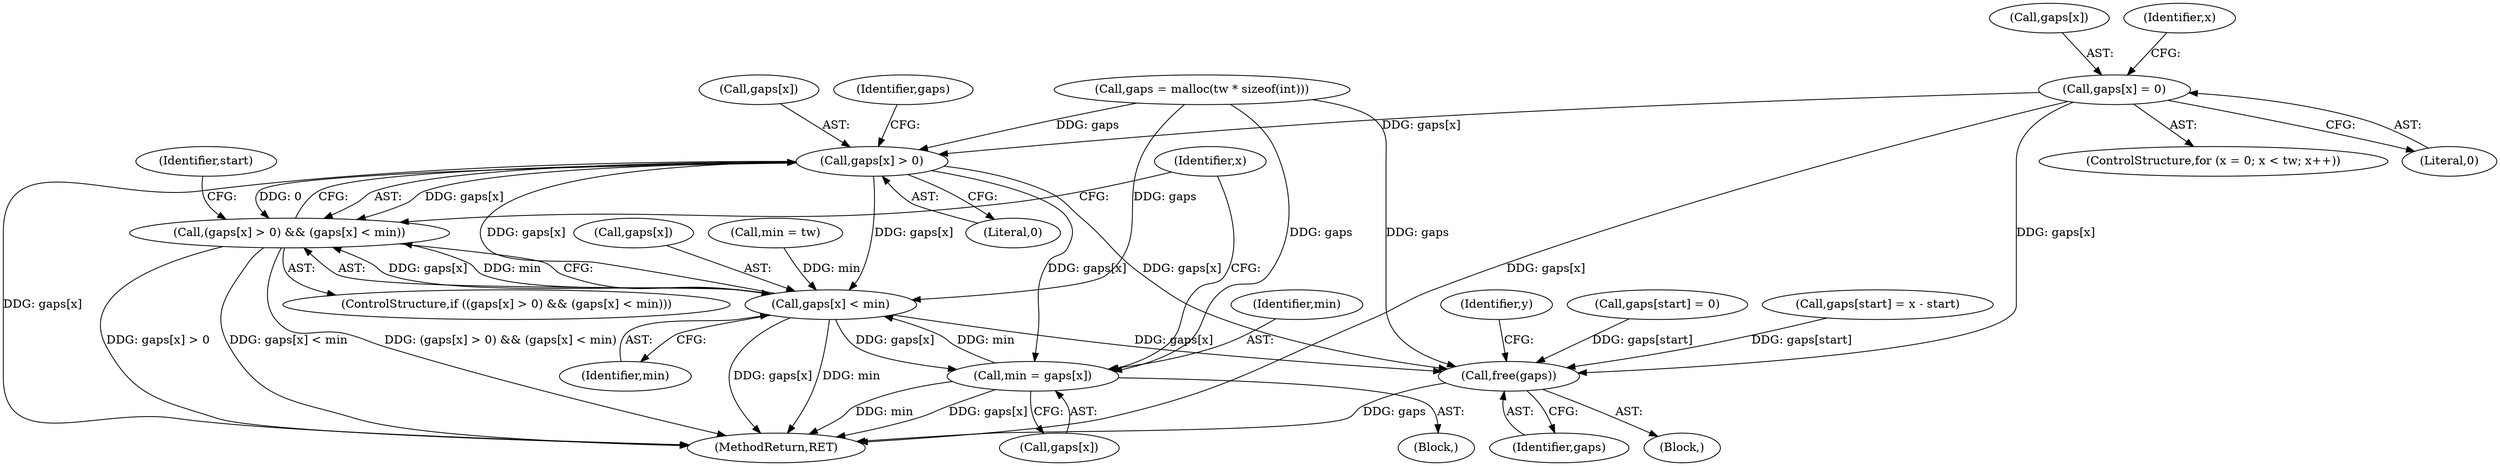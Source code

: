 digraph "0_enlightment_ce94edca1ccfbe314cb7cd9453433fad404ec7ef@pointer" {
"1000319" [label="(Call,gaps[x] = 0)"];
"1000420" [label="(Call,gaps[x] > 0)"];
"1000419" [label="(Call,(gaps[x] > 0) && (gaps[x] < min))"];
"1000425" [label="(Call,gaps[x] < min)"];
"1000434" [label="(Call,min = gaps[x])"];
"1000470" [label="(Call,free(gaps))"];
"1000424" [label="(Literal,0)"];
"1000426" [label="(Call,gaps[x])"];
"1000310" [label="(ControlStructure,for (x = 0; x < tw; x++))"];
"1000323" [label="(Literal,0)"];
"1000436" [label="(Call,gaps[x])"];
"1000432" [label="(Identifier,start)"];
"1000320" [label="(Call,gaps[x])"];
"1000419" [label="(Call,(gaps[x] > 0) && (gaps[x] < min))"];
"1000418" [label="(ControlStructure,if ((gaps[x] > 0) && (gaps[x] < min)))"];
"1000639" [label="(MethodReturn,RET)"];
"1000420" [label="(Call,gaps[x] > 0)"];
"1000435" [label="(Identifier,min)"];
"1000434" [label="(Call,min = gaps[x])"];
"1000427" [label="(Identifier,gaps)"];
"1000110" [label="(Block,)"];
"1000471" [label="(Identifier,gaps)"];
"1000470" [label="(Call,free(gaps))"];
"1000429" [label="(Identifier,min)"];
"1000474" [label="(Identifier,y)"];
"1000430" [label="(Block,)"];
"1000421" [label="(Call,gaps[x])"];
"1000444" [label="(Call,gaps[start] = 0)"];
"1000318" [label="(Identifier,x)"];
"1000275" [label="(Call,gaps = malloc(tw * sizeof(int)))"];
"1000319" [label="(Call,gaps[x] = 0)"];
"1000416" [label="(Identifier,x)"];
"1000425" [label="(Call,gaps[x] < min)"];
"1000405" [label="(Call,min = tw)"];
"1000377" [label="(Call,gaps[start] = x - start)"];
"1000319" -> "1000310"  [label="AST: "];
"1000319" -> "1000323"  [label="CFG: "];
"1000320" -> "1000319"  [label="AST: "];
"1000323" -> "1000319"  [label="AST: "];
"1000318" -> "1000319"  [label="CFG: "];
"1000319" -> "1000639"  [label="DDG: gaps[x]"];
"1000319" -> "1000420"  [label="DDG: gaps[x]"];
"1000319" -> "1000470"  [label="DDG: gaps[x]"];
"1000420" -> "1000419"  [label="AST: "];
"1000420" -> "1000424"  [label="CFG: "];
"1000421" -> "1000420"  [label="AST: "];
"1000424" -> "1000420"  [label="AST: "];
"1000427" -> "1000420"  [label="CFG: "];
"1000419" -> "1000420"  [label="CFG: "];
"1000420" -> "1000639"  [label="DDG: gaps[x]"];
"1000420" -> "1000419"  [label="DDG: gaps[x]"];
"1000420" -> "1000419"  [label="DDG: 0"];
"1000425" -> "1000420"  [label="DDG: gaps[x]"];
"1000275" -> "1000420"  [label="DDG: gaps"];
"1000420" -> "1000425"  [label="DDG: gaps[x]"];
"1000420" -> "1000434"  [label="DDG: gaps[x]"];
"1000420" -> "1000470"  [label="DDG: gaps[x]"];
"1000419" -> "1000418"  [label="AST: "];
"1000419" -> "1000425"  [label="CFG: "];
"1000425" -> "1000419"  [label="AST: "];
"1000432" -> "1000419"  [label="CFG: "];
"1000416" -> "1000419"  [label="CFG: "];
"1000419" -> "1000639"  [label="DDG: gaps[x] > 0"];
"1000419" -> "1000639"  [label="DDG: gaps[x] < min"];
"1000419" -> "1000639"  [label="DDG: (gaps[x] > 0) && (gaps[x] < min)"];
"1000425" -> "1000419"  [label="DDG: gaps[x]"];
"1000425" -> "1000419"  [label="DDG: min"];
"1000425" -> "1000429"  [label="CFG: "];
"1000426" -> "1000425"  [label="AST: "];
"1000429" -> "1000425"  [label="AST: "];
"1000425" -> "1000639"  [label="DDG: gaps[x]"];
"1000425" -> "1000639"  [label="DDG: min"];
"1000275" -> "1000425"  [label="DDG: gaps"];
"1000434" -> "1000425"  [label="DDG: min"];
"1000405" -> "1000425"  [label="DDG: min"];
"1000425" -> "1000434"  [label="DDG: gaps[x]"];
"1000425" -> "1000470"  [label="DDG: gaps[x]"];
"1000434" -> "1000430"  [label="AST: "];
"1000434" -> "1000436"  [label="CFG: "];
"1000435" -> "1000434"  [label="AST: "];
"1000436" -> "1000434"  [label="AST: "];
"1000416" -> "1000434"  [label="CFG: "];
"1000434" -> "1000639"  [label="DDG: gaps[x]"];
"1000434" -> "1000639"  [label="DDG: min"];
"1000275" -> "1000434"  [label="DDG: gaps"];
"1000470" -> "1000110"  [label="AST: "];
"1000470" -> "1000471"  [label="CFG: "];
"1000471" -> "1000470"  [label="AST: "];
"1000474" -> "1000470"  [label="CFG: "];
"1000470" -> "1000639"  [label="DDG: gaps"];
"1000444" -> "1000470"  [label="DDG: gaps[start]"];
"1000275" -> "1000470"  [label="DDG: gaps"];
"1000377" -> "1000470"  [label="DDG: gaps[start]"];
}
